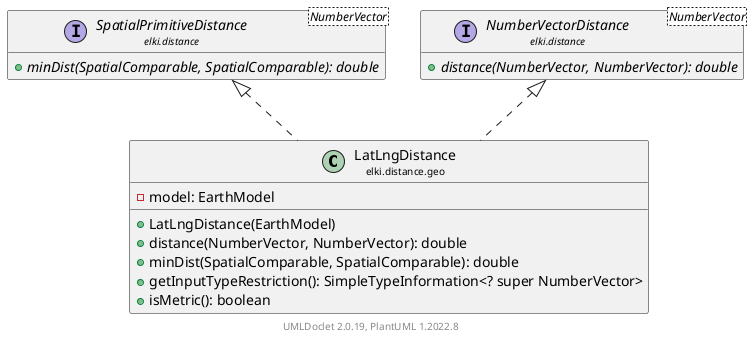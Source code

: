 @startuml
    remove .*\.(Instance|Par|Parameterizer|Factory)$
    set namespaceSeparator none
    hide empty fields
    hide empty methods

    class "<size:14>LatLngDistance\n<size:10>elki.distance.geo" as elki.distance.geo.LatLngDistance [[LatLngDistance.html]] {
        -model: EarthModel
        +LatLngDistance(EarthModel)
        +distance(NumberVector, NumberVector): double
        +minDist(SpatialComparable, SpatialComparable): double
        +getInputTypeRestriction(): SimpleTypeInformation<? super NumberVector>
        +isMetric(): boolean
    }

    interface "<size:14>SpatialPrimitiveDistance\n<size:10>elki.distance" as elki.distance.SpatialPrimitiveDistance<NumberVector> [[../SpatialPrimitiveDistance.html]] {
        {abstract} +minDist(SpatialComparable, SpatialComparable): double
    }
    interface "<size:14>NumberVectorDistance\n<size:10>elki.distance" as elki.distance.NumberVectorDistance<NumberVector> [[../NumberVectorDistance.html]] {
        {abstract} +distance(NumberVector, NumberVector): double
    }
    class "<size:14>LatLngDistance.Par\n<size:10>elki.distance.geo" as elki.distance.geo.LatLngDistance.Par [[LatLngDistance.Par.html]]

    elki.distance.SpatialPrimitiveDistance <|.. elki.distance.geo.LatLngDistance
    elki.distance.NumberVectorDistance <|.. elki.distance.geo.LatLngDistance
    elki.distance.geo.LatLngDistance +-- elki.distance.geo.LatLngDistance.Par

    center footer UMLDoclet 2.0.19, PlantUML 1.2022.8
@enduml
